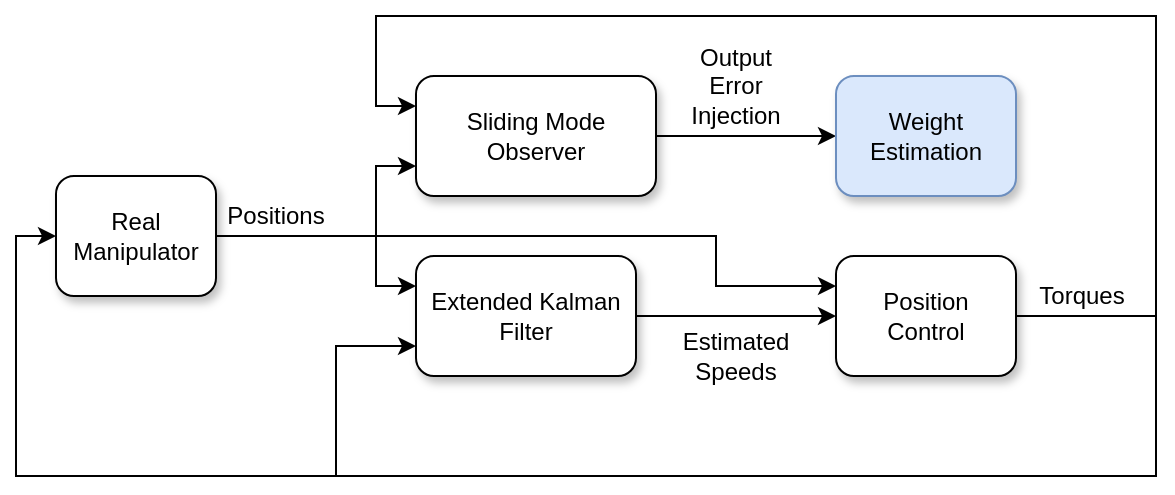<mxfile version="14.4.9" type="device"><diagram id="4XM_y509HNXDepDG33-Q" name="Page-1"><mxGraphModel dx="782" dy="466" grid="1" gridSize="10" guides="1" tooltips="1" connect="1" arrows="1" fold="1" page="1" pageScale="1" pageWidth="850" pageHeight="1100" math="0" shadow="0"><root><mxCell id="0"/><mxCell id="1" parent="0"/><mxCell id="_6G7dvit6wzD7GqPud5W-7" style="edgeStyle=orthogonalEdgeStyle;rounded=0;orthogonalLoop=1;jettySize=auto;html=1;exitX=1;exitY=0.5;exitDx=0;exitDy=0;entryX=0;entryY=0.25;entryDx=0;entryDy=0;" edge="1" parent="1" source="_6G7dvit6wzD7GqPud5W-1" target="_6G7dvit6wzD7GqPud5W-4"><mxGeometry relative="1" as="geometry"><mxPoint x="360" y="210" as="targetPoint"/><Array as="points"><mxPoint x="360" y="180"/><mxPoint x="360" y="205"/></Array></mxGeometry></mxCell><mxCell id="_6G7dvit6wzD7GqPud5W-14" style="edgeStyle=orthogonalEdgeStyle;rounded=0;orthogonalLoop=1;jettySize=auto;html=1;exitX=1;exitY=0.5;exitDx=0;exitDy=0;entryX=0;entryY=0.75;entryDx=0;entryDy=0;" edge="1" parent="1" source="_6G7dvit6wzD7GqPud5W-1" target="_6G7dvit6wzD7GqPud5W-2"><mxGeometry relative="1" as="geometry"><Array as="points"><mxPoint x="360" y="180"/><mxPoint x="360" y="145"/></Array></mxGeometry></mxCell><mxCell id="_6G7dvit6wzD7GqPud5W-16" style="edgeStyle=orthogonalEdgeStyle;rounded=0;orthogonalLoop=1;jettySize=auto;html=1;exitX=1;exitY=0.5;exitDx=0;exitDy=0;entryX=0;entryY=0.25;entryDx=0;entryDy=0;" edge="1" parent="1" source="_6G7dvit6wzD7GqPud5W-1" target="_6G7dvit6wzD7GqPud5W-5"><mxGeometry relative="1" as="geometry"><Array as="points"><mxPoint x="530" y="180"/><mxPoint x="530" y="205"/></Array></mxGeometry></mxCell><mxCell id="_6G7dvit6wzD7GqPud5W-1" value="&lt;div&gt;Real &lt;br&gt;&lt;/div&gt;&lt;div&gt;Manipulator&lt;br&gt;&lt;/div&gt;" style="rounded=1;whiteSpace=wrap;html=1;glass=0;shadow=1;" vertex="1" parent="1"><mxGeometry x="200" y="150" width="80" height="60" as="geometry"/></mxCell><mxCell id="_6G7dvit6wzD7GqPud5W-9" value="" style="edgeStyle=orthogonalEdgeStyle;rounded=0;orthogonalLoop=1;jettySize=auto;html=1;" edge="1" parent="1" source="_6G7dvit6wzD7GqPud5W-2" target="_6G7dvit6wzD7GqPud5W-3"><mxGeometry relative="1" as="geometry"/></mxCell><mxCell id="_6G7dvit6wzD7GqPud5W-2" value="&lt;div&gt;Sliding Mode&lt;/div&gt;&lt;div&gt;Observer&lt;br&gt;&lt;/div&gt;" style="rounded=1;whiteSpace=wrap;html=1;glass=0;shadow=1;" vertex="1" parent="1"><mxGeometry x="380" y="100" width="120" height="60" as="geometry"/></mxCell><mxCell id="_6G7dvit6wzD7GqPud5W-3" value="&lt;div&gt;Weight &lt;br&gt;&lt;/div&gt;&lt;div&gt;Estimation&lt;br&gt;&lt;/div&gt;" style="rounded=1;whiteSpace=wrap;html=1;fillColor=#dae8fc;strokeColor=#6c8ebf;glass=0;shadow=1;" vertex="1" parent="1"><mxGeometry x="590" y="100" width="90" height="60" as="geometry"/></mxCell><mxCell id="_6G7dvit6wzD7GqPud5W-8" style="edgeStyle=orthogonalEdgeStyle;rounded=0;orthogonalLoop=1;jettySize=auto;html=1;exitX=1;exitY=0.5;exitDx=0;exitDy=0;entryX=0;entryY=0.5;entryDx=0;entryDy=0;" edge="1" parent="1" source="_6G7dvit6wzD7GqPud5W-4" target="_6G7dvit6wzD7GqPud5W-5"><mxGeometry relative="1" as="geometry"/></mxCell><mxCell id="_6G7dvit6wzD7GqPud5W-4" value="&lt;div&gt;Extended Kalman &lt;br&gt;&lt;/div&gt;&lt;div&gt;Filter&lt;br&gt;&lt;/div&gt;" style="rounded=1;whiteSpace=wrap;html=1;glass=0;shadow=1;" vertex="1" parent="1"><mxGeometry x="380" y="190" width="110" height="60" as="geometry"/></mxCell><mxCell id="_6G7dvit6wzD7GqPud5W-10" style="edgeStyle=orthogonalEdgeStyle;rounded=0;orthogonalLoop=1;jettySize=auto;html=1;entryX=0;entryY=0.5;entryDx=0;entryDy=0;" edge="1" parent="1" source="_6G7dvit6wzD7GqPud5W-5" target="_6G7dvit6wzD7GqPud5W-1"><mxGeometry relative="1" as="geometry"><Array as="points"><mxPoint x="750" y="220"/><mxPoint x="750" y="300"/><mxPoint x="180" y="300"/><mxPoint x="180" y="180"/></Array></mxGeometry></mxCell><mxCell id="_6G7dvit6wzD7GqPud5W-12" style="edgeStyle=orthogonalEdgeStyle;rounded=0;orthogonalLoop=1;jettySize=auto;html=1;exitX=1;exitY=0.5;exitDx=0;exitDy=0;entryX=0;entryY=0.75;entryDx=0;entryDy=0;" edge="1" parent="1" source="_6G7dvit6wzD7GqPud5W-5" target="_6G7dvit6wzD7GqPud5W-4"><mxGeometry relative="1" as="geometry"><Array as="points"><mxPoint x="750" y="220"/><mxPoint x="750" y="300"/><mxPoint x="340" y="300"/><mxPoint x="340" y="235"/></Array></mxGeometry></mxCell><mxCell id="_6G7dvit6wzD7GqPud5W-13" style="edgeStyle=orthogonalEdgeStyle;rounded=0;orthogonalLoop=1;jettySize=auto;html=1;exitX=1;exitY=0.5;exitDx=0;exitDy=0;entryX=0;entryY=0.25;entryDx=0;entryDy=0;" edge="1" parent="1" source="_6G7dvit6wzD7GqPud5W-5" target="_6G7dvit6wzD7GqPud5W-2"><mxGeometry relative="1" as="geometry"><Array as="points"><mxPoint x="750" y="220"/><mxPoint x="750" y="70"/><mxPoint x="360" y="70"/><mxPoint x="360" y="115"/></Array></mxGeometry></mxCell><mxCell id="_6G7dvit6wzD7GqPud5W-5" value="&lt;div&gt;Position &lt;br&gt;&lt;/div&gt;&lt;div&gt;Control&lt;br&gt;&lt;/div&gt;" style="rounded=1;whiteSpace=wrap;html=1;glass=0;shadow=1;" vertex="1" parent="1"><mxGeometry x="590" y="190" width="90" height="60" as="geometry"/></mxCell><mxCell id="_6G7dvit6wzD7GqPud5W-15" value="Torques" style="text;html=1;strokeColor=none;fillColor=none;align=center;verticalAlign=middle;whiteSpace=wrap;rounded=0;" vertex="1" parent="1"><mxGeometry x="693" y="200" width="40" height="20" as="geometry"/></mxCell><mxCell id="_6G7dvit6wzD7GqPud5W-17" value="Positions" style="text;html=1;strokeColor=none;fillColor=none;align=center;verticalAlign=middle;whiteSpace=wrap;rounded=0;" vertex="1" parent="1"><mxGeometry x="290" y="160" width="40" height="20" as="geometry"/></mxCell><mxCell id="_6G7dvit6wzD7GqPud5W-18" value="&lt;div&gt;Estimated&lt;/div&gt;&lt;div&gt;Speeds&lt;br&gt;&lt;/div&gt;" style="text;html=1;strokeColor=none;fillColor=none;align=center;verticalAlign=middle;whiteSpace=wrap;rounded=0;" vertex="1" parent="1"><mxGeometry x="520" y="230" width="40" height="20" as="geometry"/></mxCell><mxCell id="_6G7dvit6wzD7GqPud5W-19" value="&lt;div&gt;Output Error&lt;/div&gt;&lt;div&gt;Injection&lt;br&gt;&lt;/div&gt;" style="text;html=1;strokeColor=none;fillColor=none;align=center;verticalAlign=middle;whiteSpace=wrap;rounded=0;" vertex="1" parent="1"><mxGeometry x="520" y="90" width="40" height="30" as="geometry"/></mxCell></root></mxGraphModel></diagram></mxfile>
